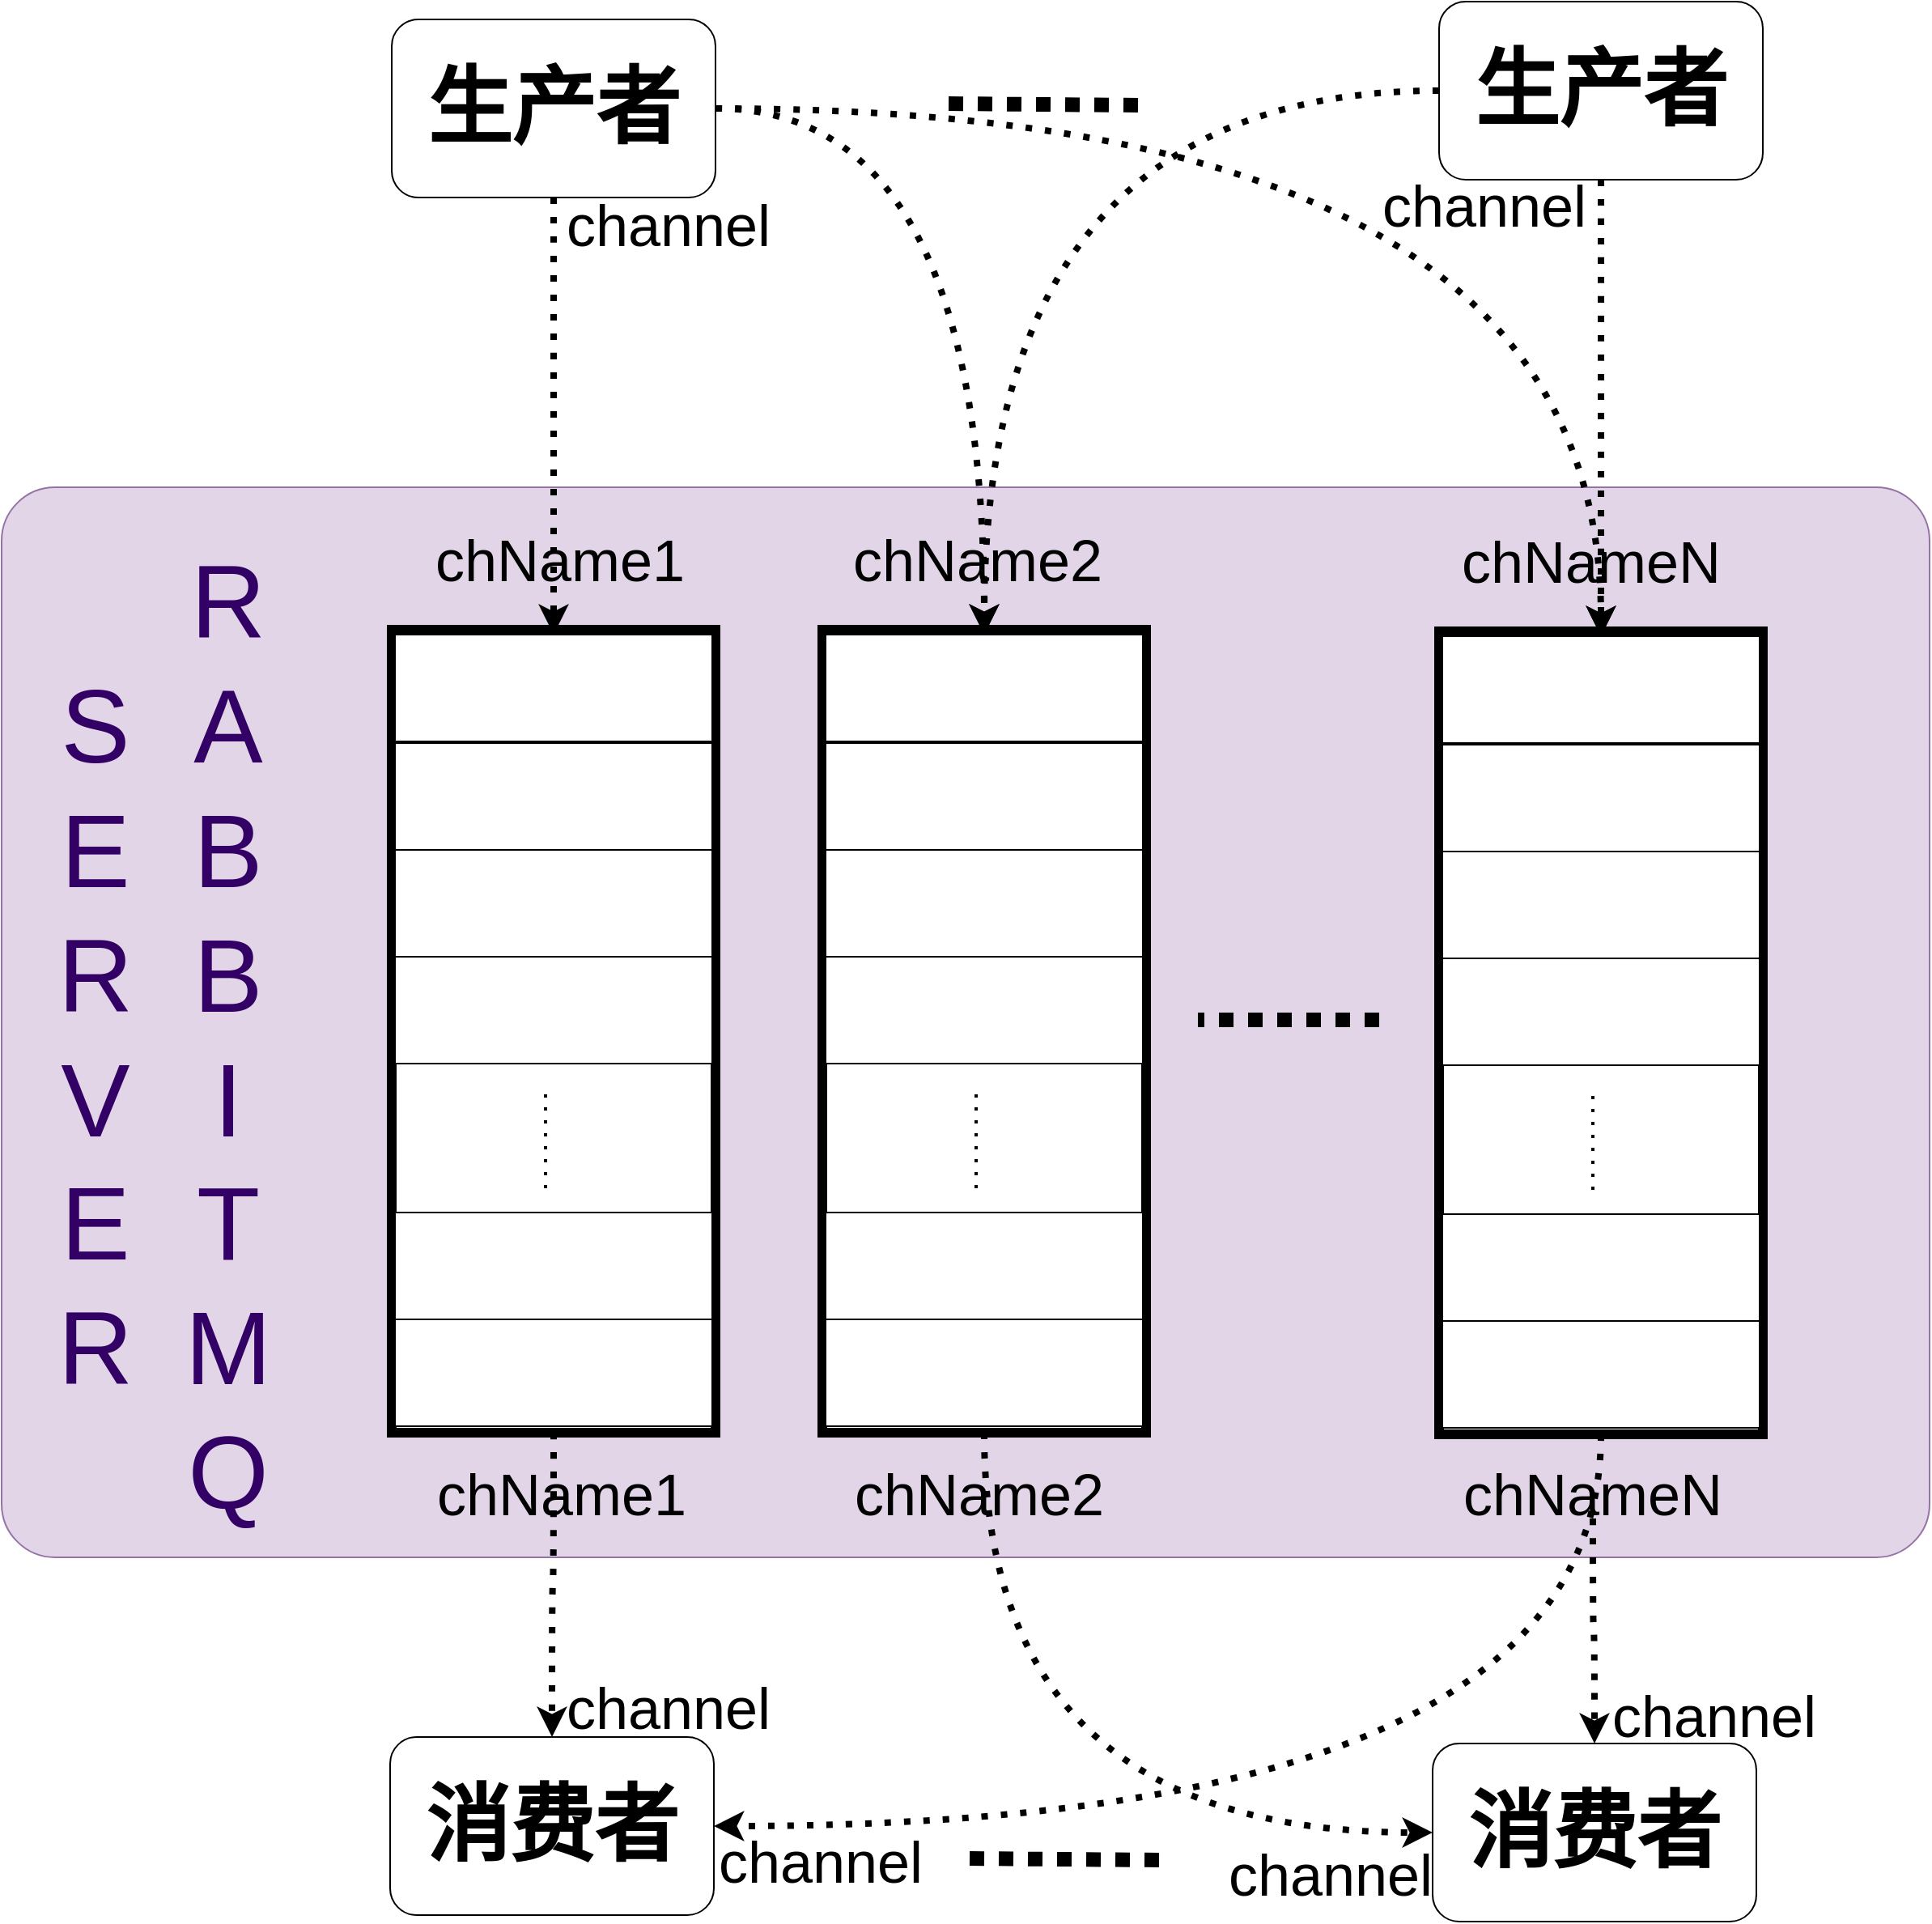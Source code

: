 <mxfile version="20.0.0" type="device"><diagram id="DZAvwq7tgLV05vgwndhu" name="Page-1"><mxGraphModel dx="2770" dy="1270" grid="0" gridSize="10" guides="0" tooltips="0" connect="1" arrows="1" fold="1" page="0" pageScale="1" pageWidth="827" pageHeight="1169" math="0" shadow="0"><root><mxCell id="0"/><mxCell id="1" parent="0"/><mxCell id="cjr_3lhdWXK21KwioKRX-2" value="" style="rounded=1;whiteSpace=wrap;html=1;arcSize=5;fillColor=#e1d5e7;strokeColor=#9673a6;" vertex="1" parent="1"><mxGeometry x="-230" y="522" width="1191" height="661" as="geometry"/></mxCell><mxCell id="cjr_3lhdWXK21KwioKRX-37" style="edgeStyle=orthogonalEdgeStyle;rounded=0;orthogonalLoop=1;jettySize=auto;html=1;exitX=0.5;exitY=1;exitDx=0;exitDy=0;entryX=0.5;entryY=0;entryDx=0;entryDy=0;fontSize=36;curved=1;dashed=1;dashPattern=1 2;strokeWidth=4;" edge="1" parent="1" source="MhItItFXlJgA1WQwhhZ8-7" target="cjr_3lhdWXK21KwioKRX-3"><mxGeometry relative="1" as="geometry"/></mxCell><mxCell id="cjr_3lhdWXK21KwioKRX-38" style="edgeStyle=orthogonalEdgeStyle;curved=1;rounded=0;orthogonalLoop=1;jettySize=auto;html=1;fontSize=36;dashed=1;dashPattern=1 2;strokeWidth=4;" edge="1" parent="1" source="MhItItFXlJgA1WQwhhZ8-7" target="cjr_3lhdWXK21KwioKRX-11"><mxGeometry relative="1" as="geometry"/></mxCell><mxCell id="cjr_3lhdWXK21KwioKRX-46" style="edgeStyle=orthogonalEdgeStyle;curved=1;rounded=0;orthogonalLoop=1;jettySize=auto;html=1;exitX=1;exitY=0.5;exitDx=0;exitDy=0;entryX=0.5;entryY=0;entryDx=0;entryDy=0;dashed=1;dashPattern=1 2;fontSize=36;strokeWidth=4;" edge="1" parent="1" source="MhItItFXlJgA1WQwhhZ8-7" target="cjr_3lhdWXK21KwioKRX-19"><mxGeometry relative="1" as="geometry"/></mxCell><mxCell id="MhItItFXlJgA1WQwhhZ8-7" value="生产者" style="rounded=1;whiteSpace=wrap;html=1;fontSize=52;fontStyle=1" parent="1" vertex="1"><mxGeometry x="11" y="233" width="200" height="110" as="geometry"/></mxCell><mxCell id="MhItItFXlJgA1WQwhhZ8-8" value="消费者" style="rounded=1;whiteSpace=wrap;html=1;fontSize=52;fontStyle=1" parent="1" vertex="1"><mxGeometry x="10" y="1294" width="200" height="110" as="geometry"/></mxCell><mxCell id="cjr_3lhdWXK21KwioKRX-40" style="edgeStyle=orthogonalEdgeStyle;curved=1;rounded=0;orthogonalLoop=1;jettySize=auto;html=1;exitX=0.5;exitY=1;exitDx=0;exitDy=0;entryX=0.5;entryY=0;entryDx=0;entryDy=0;dashed=1;dashPattern=1 2;fontSize=36;strokeWidth=4;" edge="1" parent="1" source="MhItItFXlJgA1WQwhhZ8-15" target="cjr_3lhdWXK21KwioKRX-19"><mxGeometry relative="1" as="geometry"/></mxCell><mxCell id="cjr_3lhdWXK21KwioKRX-41" style="edgeStyle=orthogonalEdgeStyle;curved=1;rounded=0;orthogonalLoop=1;jettySize=auto;html=1;exitX=0;exitY=0.5;exitDx=0;exitDy=0;dashed=1;dashPattern=1 2;fontSize=36;strokeWidth=4;" edge="1" parent="1" source="MhItItFXlJgA1WQwhhZ8-15" target="cjr_3lhdWXK21KwioKRX-11"><mxGeometry relative="1" as="geometry"/></mxCell><mxCell id="MhItItFXlJgA1WQwhhZ8-15" value="生产者" style="rounded=1;whiteSpace=wrap;html=1;fontSize=52;fontStyle=1" parent="1" vertex="1"><mxGeometry x="658" y="222" width="200" height="110" as="geometry"/></mxCell><mxCell id="MhItItFXlJgA1WQwhhZ8-16" value="消费者" style="rounded=1;whiteSpace=wrap;html=1;fontSize=52;fontStyle=1" parent="1" vertex="1"><mxGeometry x="654" y="1298" width="200" height="110" as="geometry"/></mxCell><mxCell id="MhItItFXlJgA1WQwhhZ8-17" value="" style="endArrow=none;dashed=1;html=1;rounded=0;fontSize=32;dashPattern=1 1;strokeWidth=9;jumpStyle=gap;startArrow=none;startFill=0;" parent="1" edge="1"><mxGeometry width="50" height="50" relative="1" as="geometry"><mxPoint x="485" y="1370" as="sourcePoint"/><mxPoint x="365" y="1369" as="targetPoint"/></mxGeometry></mxCell><mxCell id="cjr_3lhdWXK21KwioKRX-42" style="edgeStyle=orthogonalEdgeStyle;curved=1;rounded=0;orthogonalLoop=1;jettySize=auto;html=1;exitX=0.5;exitY=1;exitDx=0;exitDy=0;dashed=1;dashPattern=1 2;fontSize=36;strokeWidth=4;" edge="1" parent="1" source="cjr_3lhdWXK21KwioKRX-1" target="MhItItFXlJgA1WQwhhZ8-8"><mxGeometry relative="1" as="geometry"/></mxCell><mxCell id="cjr_3lhdWXK21KwioKRX-1" value="" style="rounded=0;whiteSpace=wrap;html=1;strokeWidth=6;" vertex="1" parent="1"><mxGeometry x="11" y="610" width="200" height="496" as="geometry"/></mxCell><mxCell id="cjr_3lhdWXK21KwioKRX-3" value="" style="rounded=0;whiteSpace=wrap;html=1;" vertex="1" parent="1"><mxGeometry x="13" y="613" width="196" height="66" as="geometry"/></mxCell><mxCell id="cjr_3lhdWXK21KwioKRX-4" value="" style="rounded=0;whiteSpace=wrap;html=1;" vertex="1" parent="1"><mxGeometry x="13" y="680" width="196" height="66" as="geometry"/></mxCell><mxCell id="cjr_3lhdWXK21KwioKRX-5" value="" style="rounded=0;whiteSpace=wrap;html=1;" vertex="1" parent="1"><mxGeometry x="13" y="746" width="196" height="66" as="geometry"/></mxCell><mxCell id="cjr_3lhdWXK21KwioKRX-6" value="" style="rounded=0;whiteSpace=wrap;html=1;" vertex="1" parent="1"><mxGeometry x="13" y="812" width="196" height="66" as="geometry"/></mxCell><mxCell id="cjr_3lhdWXK21KwioKRX-7" value="" style="rounded=0;whiteSpace=wrap;html=1;" vertex="1" parent="1"><mxGeometry x="13" y="970" width="196" height="66" as="geometry"/></mxCell><mxCell id="cjr_3lhdWXK21KwioKRX-8" value="" style="rounded=0;whiteSpace=wrap;html=1;" vertex="1" parent="1"><mxGeometry x="13" y="1036" width="196" height="66" as="geometry"/></mxCell><mxCell id="cjr_3lhdWXK21KwioKRX-9" value="" style="endArrow=none;dashed=1;html=1;dashPattern=1 3;strokeWidth=2;rounded=0;" edge="1" parent="1"><mxGeometry width="50" height="50" relative="1" as="geometry"><mxPoint x="106" y="955" as="sourcePoint"/><mxPoint x="106" y="892" as="targetPoint"/></mxGeometry></mxCell><mxCell id="cjr_3lhdWXK21KwioKRX-44" style="edgeStyle=orthogonalEdgeStyle;curved=1;rounded=0;orthogonalLoop=1;jettySize=auto;html=1;exitX=0.5;exitY=1;exitDx=0;exitDy=0;entryX=0;entryY=0.5;entryDx=0;entryDy=0;dashed=1;dashPattern=1 2;fontSize=36;strokeWidth=4;" edge="1" parent="1" source="cjr_3lhdWXK21KwioKRX-10" target="MhItItFXlJgA1WQwhhZ8-16"><mxGeometry relative="1" as="geometry"/></mxCell><mxCell id="cjr_3lhdWXK21KwioKRX-10" value="" style="rounded=0;whiteSpace=wrap;html=1;strokeWidth=6;" vertex="1" parent="1"><mxGeometry x="277" y="610" width="200" height="496" as="geometry"/></mxCell><mxCell id="cjr_3lhdWXK21KwioKRX-11" value="" style="rounded=0;whiteSpace=wrap;html=1;" vertex="1" parent="1"><mxGeometry x="279" y="613" width="196" height="66" as="geometry"/></mxCell><mxCell id="cjr_3lhdWXK21KwioKRX-12" value="" style="rounded=0;whiteSpace=wrap;html=1;" vertex="1" parent="1"><mxGeometry x="279" y="680" width="196" height="66" as="geometry"/></mxCell><mxCell id="cjr_3lhdWXK21KwioKRX-13" value="" style="rounded=0;whiteSpace=wrap;html=1;" vertex="1" parent="1"><mxGeometry x="279" y="746" width="196" height="66" as="geometry"/></mxCell><mxCell id="cjr_3lhdWXK21KwioKRX-14" value="" style="rounded=0;whiteSpace=wrap;html=1;" vertex="1" parent="1"><mxGeometry x="279" y="812" width="196" height="66" as="geometry"/></mxCell><mxCell id="cjr_3lhdWXK21KwioKRX-15" value="" style="rounded=0;whiteSpace=wrap;html=1;" vertex="1" parent="1"><mxGeometry x="279" y="970" width="196" height="66" as="geometry"/></mxCell><mxCell id="cjr_3lhdWXK21KwioKRX-16" value="" style="rounded=0;whiteSpace=wrap;html=1;" vertex="1" parent="1"><mxGeometry x="279" y="1036" width="196" height="66" as="geometry"/></mxCell><mxCell id="cjr_3lhdWXK21KwioKRX-17" value="" style="endArrow=none;dashed=1;html=1;dashPattern=1 3;strokeWidth=2;rounded=0;" edge="1" parent="1"><mxGeometry width="50" height="50" relative="1" as="geometry"><mxPoint x="372" y="955" as="sourcePoint"/><mxPoint x="372" y="892" as="targetPoint"/></mxGeometry></mxCell><mxCell id="cjr_3lhdWXK21KwioKRX-43" style="edgeStyle=orthogonalEdgeStyle;curved=1;rounded=0;orthogonalLoop=1;jettySize=auto;html=1;exitX=0.5;exitY=1;exitDx=0;exitDy=0;dashed=1;dashPattern=1 2;fontSize=36;strokeWidth=4;entryX=1;entryY=0.5;entryDx=0;entryDy=0;" edge="1" parent="1" source="cjr_3lhdWXK21KwioKRX-18" target="MhItItFXlJgA1WQwhhZ8-8"><mxGeometry relative="1" as="geometry"/></mxCell><mxCell id="cjr_3lhdWXK21KwioKRX-18" value="" style="rounded=0;whiteSpace=wrap;html=1;strokeWidth=6;" vertex="1" parent="1"><mxGeometry x="658" y="611" width="200" height="496" as="geometry"/></mxCell><mxCell id="cjr_3lhdWXK21KwioKRX-19" value="" style="rounded=0;whiteSpace=wrap;html=1;" vertex="1" parent="1"><mxGeometry x="660" y="614" width="196" height="66" as="geometry"/></mxCell><mxCell id="cjr_3lhdWXK21KwioKRX-20" value="" style="rounded=0;whiteSpace=wrap;html=1;" vertex="1" parent="1"><mxGeometry x="660" y="681" width="196" height="66" as="geometry"/></mxCell><mxCell id="cjr_3lhdWXK21KwioKRX-21" value="" style="rounded=0;whiteSpace=wrap;html=1;" vertex="1" parent="1"><mxGeometry x="660" y="747" width="196" height="66" as="geometry"/></mxCell><mxCell id="cjr_3lhdWXK21KwioKRX-22" value="" style="rounded=0;whiteSpace=wrap;html=1;" vertex="1" parent="1"><mxGeometry x="660" y="813" width="196" height="66" as="geometry"/></mxCell><mxCell id="cjr_3lhdWXK21KwioKRX-23" value="" style="rounded=0;whiteSpace=wrap;html=1;" vertex="1" parent="1"><mxGeometry x="660" y="971" width="196" height="66" as="geometry"/></mxCell><mxCell id="cjr_3lhdWXK21KwioKRX-24" value="" style="rounded=0;whiteSpace=wrap;html=1;" vertex="1" parent="1"><mxGeometry x="660" y="1037" width="196" height="66" as="geometry"/></mxCell><mxCell id="cjr_3lhdWXK21KwioKRX-25" value="" style="endArrow=none;dashed=1;html=1;dashPattern=1 3;strokeWidth=2;rounded=0;" edge="1" parent="1"><mxGeometry width="50" height="50" relative="1" as="geometry"><mxPoint x="753" y="956" as="sourcePoint"/><mxPoint x="753" y="893" as="targetPoint"/></mxGeometry></mxCell><mxCell id="cjr_3lhdWXK21KwioKRX-26" value="" style="endArrow=none;dashed=1;html=1;rounded=0;fontSize=32;dashPattern=1 1;strokeWidth=9;jumpStyle=gap;startArrow=none;startFill=0;" edge="1" parent="1"><mxGeometry width="50" height="50" relative="1" as="geometry"><mxPoint x="621" y="851" as="sourcePoint"/><mxPoint x="509" y="851" as="targetPoint"/></mxGeometry></mxCell><mxCell id="cjr_3lhdWXK21KwioKRX-27" value="" style="endArrow=none;dashed=1;html=1;rounded=0;fontSize=32;dashPattern=1 1;strokeWidth=9;jumpStyle=gap;startArrow=none;startFill=0;" edge="1" parent="1"><mxGeometry width="50" height="50" relative="1" as="geometry"><mxPoint x="472" y="286" as="sourcePoint"/><mxPoint x="352" y="285" as="targetPoint"/></mxGeometry></mxCell><mxCell id="cjr_3lhdWXK21KwioKRX-28" value="R&lt;br&gt;A&lt;br&gt;B&lt;br&gt;B&lt;br&gt;I&lt;br&gt;T&lt;br&gt;M&lt;br&gt;Q" style="text;html=1;strokeColor=none;fillColor=none;align=center;verticalAlign=middle;whiteSpace=wrap;rounded=0;fontSize=64;fontColor=#330066;" vertex="1" parent="1"><mxGeometry x="-120" y="847" width="60" height="30" as="geometry"/></mxCell><mxCell id="cjr_3lhdWXK21KwioKRX-29" value="S&lt;br&gt;E&lt;br&gt;R&lt;br&gt;V&lt;br&gt;E&lt;br&gt;R" style="text;html=1;strokeColor=none;fillColor=none;align=center;verticalAlign=middle;whiteSpace=wrap;rounded=0;fontSize=64;fontColor=#330066;" vertex="1" parent="1"><mxGeometry x="-202" y="847" width="60" height="30" as="geometry"/></mxCell><mxCell id="cjr_3lhdWXK21KwioKRX-31" value="chName1" style="text;html=1;strokeColor=none;fillColor=none;align=center;verticalAlign=middle;whiteSpace=wrap;rounded=0;fontSize=36;" vertex="1" parent="1"><mxGeometry x="85" y="552" width="60" height="30" as="geometry"/></mxCell><mxCell id="cjr_3lhdWXK21KwioKRX-32" value="chName1" style="text;html=1;strokeColor=none;fillColor=none;align=center;verticalAlign=middle;whiteSpace=wrap;rounded=0;fontSize=36;" vertex="1" parent="1"><mxGeometry x="86" y="1129" width="60" height="30" as="geometry"/></mxCell><mxCell id="cjr_3lhdWXK21KwioKRX-33" value="chName2" style="text;html=1;strokeColor=none;fillColor=none;align=center;verticalAlign=middle;whiteSpace=wrap;rounded=0;fontSize=36;" vertex="1" parent="1"><mxGeometry x="343" y="552" width="60" height="30" as="geometry"/></mxCell><mxCell id="cjr_3lhdWXK21KwioKRX-34" value="chName2" style="text;html=1;strokeColor=none;fillColor=none;align=center;verticalAlign=middle;whiteSpace=wrap;rounded=0;fontSize=36;" vertex="1" parent="1"><mxGeometry x="344" y="1129" width="60" height="30" as="geometry"/></mxCell><mxCell id="cjr_3lhdWXK21KwioKRX-35" value="chNameN" style="text;html=1;strokeColor=none;fillColor=none;align=center;verticalAlign=middle;whiteSpace=wrap;rounded=0;fontSize=36;" vertex="1" parent="1"><mxGeometry x="722" y="553" width="60" height="30" as="geometry"/></mxCell><mxCell id="cjr_3lhdWXK21KwioKRX-45" style="edgeStyle=orthogonalEdgeStyle;curved=1;rounded=0;orthogonalLoop=1;jettySize=auto;html=1;dashed=1;dashPattern=1 2;fontSize=36;strokeWidth=4;" edge="1" parent="1" source="cjr_3lhdWXK21KwioKRX-36" target="MhItItFXlJgA1WQwhhZ8-16"><mxGeometry relative="1" as="geometry"/></mxCell><mxCell id="cjr_3lhdWXK21KwioKRX-36" value="chNameN" style="text;html=1;strokeColor=none;fillColor=none;align=center;verticalAlign=middle;whiteSpace=wrap;rounded=0;fontSize=36;" vertex="1" parent="1"><mxGeometry x="723" y="1129" width="60" height="30" as="geometry"/></mxCell><mxCell id="cjr_3lhdWXK21KwioKRX-51" value="channel" style="text;html=1;strokeColor=none;fillColor=none;align=center;verticalAlign=middle;whiteSpace=wrap;rounded=0;fontSize=36;" vertex="1" parent="1"><mxGeometry x="152" y="345" width="60" height="30" as="geometry"/></mxCell><mxCell id="cjr_3lhdWXK21KwioKRX-52" value="channel" style="text;html=1;strokeColor=none;fillColor=none;align=center;verticalAlign=middle;whiteSpace=wrap;rounded=0;fontSize=36;" vertex="1" parent="1"><mxGeometry x="656" y="333" width="60" height="30" as="geometry"/></mxCell><mxCell id="cjr_3lhdWXK21KwioKRX-53" value="channel" style="text;html=1;strokeColor=none;fillColor=none;align=center;verticalAlign=middle;whiteSpace=wrap;rounded=0;fontSize=36;" vertex="1" parent="1"><mxGeometry x="152" y="1261" width="60" height="30" as="geometry"/></mxCell><mxCell id="cjr_3lhdWXK21KwioKRX-54" value="channel" style="text;html=1;strokeColor=none;fillColor=none;align=center;verticalAlign=middle;whiteSpace=wrap;rounded=0;fontSize=36;" vertex="1" parent="1"><mxGeometry x="798" y="1266" width="60" height="30" as="geometry"/></mxCell><mxCell id="cjr_3lhdWXK21KwioKRX-55" value="channel" style="text;html=1;strokeColor=none;fillColor=none;align=center;verticalAlign=middle;whiteSpace=wrap;rounded=0;fontSize=36;" vertex="1" parent="1"><mxGeometry x="561" y="1364" width="60" height="30" as="geometry"/></mxCell><mxCell id="cjr_3lhdWXK21KwioKRX-56" value="channel" style="text;html=1;strokeColor=none;fillColor=none;align=center;verticalAlign=middle;whiteSpace=wrap;rounded=0;fontSize=36;" vertex="1" parent="1"><mxGeometry x="246" y="1356" width="60" height="30" as="geometry"/></mxCell></root></mxGraphModel></diagram></mxfile>